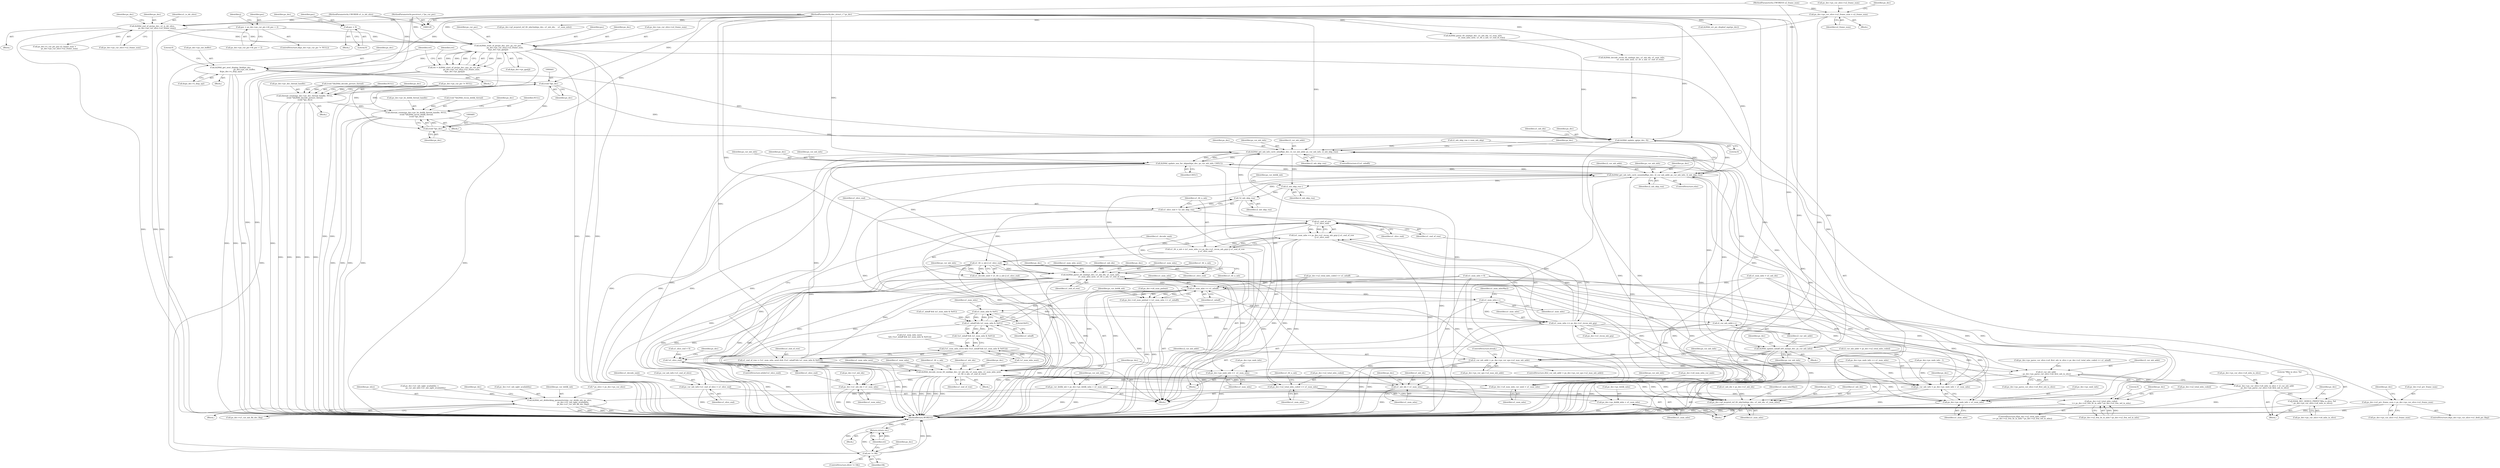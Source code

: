 digraph "0_Android_a78887bcffbc2995cf9ed72e0697acf560875e9e_1@array" {
"1000346" [label="(Call,ih264d_start_of_pic(ps_dec, poc, ps_cur_poc,\n                        ps_dec->ps_cur_slice->u2_frame_num,\n &ps_dec->ps_pps[j]))"];
"1000234" [label="(Call,ih264d_end_of_pic(ps_dec, u1_is_idr_slice,\n                ps_dec->ps_cur_slice->u2_frame_num))"];
"1000130" [label="(MethodParameterIn,dec_struct_t * ps_dec)"];
"1000132" [label="(MethodParameterIn,UWORD8 u1_is_idr_slice)"];
"1000221" [label="(Call,ps_dec->ps_cur_slice->u2_frame_num = u2_frame_num)"];
"1000133" [label="(MethodParameterIn,UWORD16 u2_frame_num)"];
"1000288" [label="(Call,poc = ps_dec->ps_cur_pic->i4_poc + 2)"];
"1000257" [label="(Call,poc = 0)"];
"1000134" [label="(MethodParameterIn,pocstruct_t *ps_cur_poc)"];
"1000344" [label="(Call,ret = ih264d_start_of_pic(ps_dec, poc, ps_cur_poc,\n                        ps_dec->ps_cur_slice->u2_frame_num,\n &ps_dec->ps_pps[j]))"];
"1000362" [label="(Call,ret != OK)"];
"1000366" [label="(Return,return ret;)"];
"1000385" [label="(Call,ih264d_get_next_display_field(ps_dec,\n                                              ps_dec->ps_out_buffer,\n &(ps_dec->s_disp_op)))"];
"1000440" [label="(Call,(void *)ps_dec)"];
"1000432" [label="(Call,ithread_create(ps_dec->pv_dec_thread_handle, NULL,\n (void *)ih264d_decode_picture_thread,\n (void *)ps_dec))"];
"1000476" [label="(Call,ithread_create(ps_dec->pv_bs_deblk_thread_handle, NULL,\n (void *)ih264d_recon_deblk_thread,\n (void *)ps_dec))"];
"1000484" [label="(Call,(void *)ps_dec)"];
"1000963" [label="(Call,ih264d_update_qp(ps_dec, 0))"];
"1001061" [label="(Call,ih264d_get_mb_info_cavlc_mbaff(ps_dec, i2_cur_mb_addr, ps_cur_mb_info, i2_mb_skip_run))"];
"1001132" [label="(Call,ih264d_update_nnz_for_skipmb(ps_dec, ps_cur_mb_info, CAVLC))"];
"1001067" [label="(Call,ih264d_get_mb_info_cavlc_nonmbaff(ps_dec, i2_cur_mb_addr, ps_cur_mb_info, i2_mb_skip_run))"];
"1001148" [label="(Call,i2_mb_skip_run--)"];
"1001193" [label="(Call,!i2_mb_skip_run)"];
"1001191" [label="(Call,u1_slice_end = !i2_mb_skip_run)"];
"1001203" [label="(Call,u1_end_of_row\n || u1_slice_end)"];
"1001197" [label="(Call,(u1_num_mbs == ps_dec->u1_recon_mb_grp) || u1_end_of_row\n || u1_slice_end)"];
"1001195" [label="(Call,u1_tfr_n_mb = (u1_num_mbs == ps_dec->u1_recon_mb_grp) || u1_end_of_row\n || u1_slice_end)"];
"1001208" [label="(Call,u1_tfr_n_mb || u1_slice_end)"];
"1001000" [label="(Call,!u1_slice_end)"];
"1001206" [label="(Call,u1_decode_nmb = u1_tfr_n_mb || u1_slice_end)"];
"1001211" [label="(Call,ps_cur_mb_info->u1_end_of_slice = u1_slice_end)"];
"1001243" [label="(Call,ih264d_parse_tfr_nmb(ps_dec, u1_mb_idx, u1_num_mbs,\n                                     u1_num_mbs_next, u1_tfr_n_mb, u1_end_of_row))"];
"1001013" [label="(Call,ps_cur_mb_info = ps_dec->ps_nmb_info + u1_num_mbs)"];
"1001015" [label="(Call,ps_dec->ps_nmb_info + u1_num_mbs)"];
"1001020" [label="(Call,ps_dec->u4_num_mbs_cur_nmb = u1_num_mbs)"];
"1001034" [label="(Call,u1_num_mbs >> u1_mbaff)"];
"1001030" [label="(Call,ps_dec->u4_num_pmbair = (u1_num_mbs >> u1_mbaff))"];
"1001037" [label="(Call,ps_cur_deblk_mb = ps_dec->ps_deblk_mbn + u1_num_mbs)"];
"1001079" [label="(Call,ih264d_set_deblocking_parameters(ps_cur_deblk_mb, ps_slice,\n                                             ps_dec->u1_mb_ngbr_availablity,\n                                             ps_dec->u1_cur_mb_fld_dec_flag))"];
"1001039" [label="(Call,ps_dec->ps_deblk_mbn + u1_num_mbs)"];
"1001165" [label="(Call,u1_num_mbs++)"];
"1001188" [label="(Call,u1_num_mbs & 0x01)"];
"1001186" [label="(Call,u1_mbaff && (u1_num_mbs & 0x01))"];
"1001185" [label="(Call,!(u1_mbaff && (u1_num_mbs & 0x01)))"];
"1001182" [label="(Call,(!u1_num_mbs_next) && (!(u1_mbaff && (u1_num_mbs & 0x01))))"];
"1001180" [label="(Call,u1_end_of_row = (!u1_num_mbs_next) && (!(u1_mbaff && (u1_num_mbs & 0x01))))"];
"1001257" [label="(Call,ih264d_decode_recon_tfr_nmb(ps_dec, u1_mb_idx, u1_num_mbs, u1_num_mbs_next,\n                                            u1_tfr_n_mb, u1_end_of_row))"];
"1001264" [label="(Call,ps_dec->u2_total_mbs_coded += u1_num_mbs)"];
"1001337" [label="(Call,ps_dec->u2_total_mbs_coded\n >= ps_dec->u2_frm_ht_in_mbs * ps_dec->u2_frm_wd_in_mbs)"];
"1001274" [label="(Call,u1_mb_idx = u1_num_mbs)"];
"1001219" [label="(Call,ps_dec->pf_mvpred_ref_tfr_nby2mb(ps_dec, u1_mb_idx, u1_num_mbs))"];
"1001277" [label="(Call,ps_dec->u1_mb_idx = u1_num_mbs)"];
"1001198" [label="(Call,u1_num_mbs == ps_dec->u1_recon_mb_grp)"];
"1001250" [label="(Call,ps_dec->ps_nmb_info +=  u1_num_mbs)"];
"1001163" [label="(Call,i2_cur_mb_addr++)"];
"1001005" [label="(Call,i2_cur_mb_addr > ps_dec->ps_cur_sps->u2_max_mb_addr)"];
"1001293" [label="(Call,i2_cur_mb_addr\n - ps_dec->ps_parse_cur_slice->u4_first_mb_in_slice)"];
"1001287" [label="(Call,ps_dec->ps_cur_slice->u4_mbs_in_slice = i2_cur_mb_addr\n - ps_dec->ps_parse_cur_slice->u4_first_mb_in_slice)"];
"1001300" [label="(Call,H264_DEC_DEBUG_PRINT(\"Mbs in slice: %d\n\", ps_dec->ps_cur_slice->u4_mbs_in_slice))"];
"1001160" [label="(Call,ih264d_update_mbaff_left_nnz(ps_dec, ps_cur_mb_info))"];
"1000865" [label="(Call,ps_dec->u2_prv_frame_num = ps_dec->ps_cur_slice->u2_frame_num)"];
"1000365" [label="(Block,)"];
"1001192" [label="(Identifier,u1_slice_end)"];
"1001079" [label="(Call,ih264d_set_deblocking_parameters(ps_cur_deblk_mb, ps_slice,\n                                             ps_dec->u1_mb_ngbr_availablity,\n                                             ps_dec->u1_cur_mb_fld_dec_flag))"];
"1001341" [label="(Call,ps_dec->u2_frm_ht_in_mbs * ps_dec->u2_frm_wd_in_mbs)"];
"1001159" [label="(Block,)"];
"1001007" [label="(Call,ps_dec->ps_cur_sps->u2_max_mb_addr)"];
"1001261" [label="(Identifier,u1_num_mbs_next)"];
"1001020" [label="(Call,ps_dec->u4_num_mbs_cur_nmb = u1_num_mbs)"];
"1000477" [label="(Call,ps_dec->pv_bs_deblk_thread_handle)"];
"1001252" [label="(Identifier,ps_dec)"];
"1001187" [label="(Identifier,u1_mbaff)"];
"1000235" [label="(Identifier,ps_dec)"];
"1001185" [label="(Call,!(u1_mbaff && (u1_num_mbs & 0x01)))"];
"1000288" [label="(Call,poc = ps_dec->ps_cur_pic->i4_poc + 2)"];
"1000298" [label="(Identifier,j)"];
"1001336" [label="(ControlStructure,if(ps_dec->u2_total_mbs_coded\n >= ps_dec->u2_frm_ht_in_mbs * ps_dec->u2_frm_wd_in_mbs))"];
"1001181" [label="(Identifier,u1_end_of_row)"];
"1001260" [label="(Identifier,u1_num_mbs)"];
"1001281" [label="(Identifier,u1_num_mbs)"];
"1001212" [label="(Call,ps_cur_mb_info->u1_end_of_slice)"];
"1000362" [label="(Call,ret != OK)"];
"1000363" [label="(Identifier,ret)"];
"1001022" [label="(Identifier,ps_dec)"];
"1001031" [label="(Call,ps_dec->u4_num_pmbair)"];
"1001262" [label="(Identifier,u1_tfr_n_mb)"];
"1000345" [label="(Identifier,ret)"];
"1001034" [label="(Call,u1_num_mbs >> u1_mbaff)"];
"1000470" [label="(Block,)"];
"1001152" [label="(Identifier,ps_cur_deblk_mb)"];
"1001082" [label="(Call,ps_dec->u1_mb_ngbr_availablity)"];
"1001164" [label="(Identifier,i2_cur_mb_addr)"];
"1001046" [label="(Identifier,ps_cur_mb_info)"];
"1001035" [label="(Identifier,u1_num_mbs)"];
"1001027" [label="(Identifier,ps_cur_mb_info)"];
"1001204" [label="(Identifier,u1_end_of_row)"];
"1001276" [label="(Identifier,u1_num_mbs)"];
"1001002" [label="(Block,)"];
"1001270" [label="(Identifier,u1_tfr_n_mb)"];
"1000134" [label="(MethodParameterIn,pocstruct_t *ps_cur_poc)"];
"1001293" [label="(Call,i2_cur_mb_addr\n - ps_dec->ps_parse_cur_slice->u4_first_mb_in_slice)"];
"1001043" [label="(Identifier,u1_num_mbs)"];
"1001036" [label="(Identifier,u1_mbaff)"];
"1000436" [label="(Identifier,NULL)"];
"1001200" [label="(Call,ps_dec->u1_recon_mb_grp)"];
"1001188" [label="(Call,u1_num_mbs & 0x01)"];
"1001038" [label="(Identifier,ps_cur_deblk_mb)"];
"1000290" [label="(Call,ps_dec->ps_cur_pic->i4_poc + 2)"];
"1000361" [label="(ControlStructure,if(ret != OK))"];
"1000433" [label="(Call,ps_dec->pv_dec_thread_handle)"];
"1001243" [label="(Call,ih264d_parse_tfr_nmb(ps_dec, u1_mb_idx, u1_num_mbs,\n                                     u1_num_mbs_next, u1_tfr_n_mb, u1_end_of_row))"];
"1001149" [label="(Identifier,i2_mb_skip_run)"];
"1001039" [label="(Call,ps_dec->ps_deblk_mbn + u1_num_mbs)"];
"1001355" [label="(Literal,0)"];
"1001220" [label="(Identifier,ps_dec)"];
"1001213" [label="(Identifier,ps_cur_mb_info)"];
"1001180" [label="(Call,u1_end_of_row = (!u1_num_mbs_next) && (!(u1_mbaff && (u1_num_mbs & 0x01))))"];
"1000437" [label="(Call,(void *)ih264d_decode_picture_thread)"];
"1001065" [label="(Identifier,i2_mb_skip_run)"];
"1000965" [label="(Literal,0)"];
"1001257" [label="(Call,ih264d_decode_recon_tfr_nmb(ps_dec, u1_mb_idx, u1_num_mbs, u1_num_mbs_next,\n                                            u1_tfr_n_mb, u1_end_of_row))"];
"1001165" [label="(Call,u1_num_mbs++)"];
"1001302" [label="(Call,ps_dec->ps_cur_slice->u4_mbs_in_slice)"];
"1001247" [label="(Identifier,u1_num_mbs_next)"];
"1001263" [label="(Identifier,u1_end_of_row)"];
"1000136" [label="(Block,)"];
"1001274" [label="(Call,u1_mb_idx = u1_num_mbs)"];
"1001080" [label="(Identifier,ps_cur_deblk_mb)"];
"1001254" [label="(Identifier,u1_num_mbs)"];
"1001067" [label="(Call,ih264d_get_mb_info_cavlc_nonmbaff(ps_dec, i2_cur_mb_addr, ps_cur_mb_info, i2_mb_skip_run))"];
"1000205" [label="(Call,ih264d_err_pic_dispbuf_mgr(ps_dec))"];
"1001062" [label="(Identifier,ps_dec)"];
"1001163" [label="(Call,i2_cur_mb_addr++)"];
"1000253" [label="(Block,)"];
"1000236" [label="(Identifier,u1_is_idr_slice)"];
"1000996" [label="(Call,i2_mb_skip_run = num_mb_skip)"];
"1001271" [label="(Call,u1_num_mbs = 0)"];
"1001264" [label="(Call,ps_dec->u2_total_mbs_coded += u1_num_mbs)"];
"1001199" [label="(Identifier,u1_num_mbs)"];
"1000874" [label="(Call,ps_dec->ps_parse_cur_slice->u4_first_mb_in_slice = ps_dec->u2_total_mbs_coded << u1_mbaff)"];
"1001069" [label="(Identifier,i2_cur_mb_addr)"];
"1000639" [label="(Call,(!u1_num_mbs_next)\n && (!(u1_mbaff && (u1_num_mbs & 0x01))))"];
"1000432" [label="(Call,ithread_create(ps_dec->pv_dec_thread_handle, NULL,\n (void *)ih264d_decode_picture_thread,\n (void *)ps_dec))"];
"1000346" [label="(Call,ih264d_start_of_pic(ps_dec, poc, ps_cur_poc,\n                        ps_dec->ps_cur_slice->u2_frame_num,\n &ps_dec->ps_pps[j]))"];
"1001001" [label="(Identifier,u1_slice_end)"];
"1000322" [label="(Block,)"];
"1001040" [label="(Call,ps_dec->ps_deblk_mbn)"];
"1001203" [label="(Call,u1_end_of_row\n || u1_slice_end)"];
"1001351" [label="(Identifier,ps_dec)"];
"1001000" [label="(Call,!u1_slice_end)"];
"1000227" [label="(Identifier,u2_frame_num)"];
"1000349" [label="(Identifier,ps_cur_poc)"];
"1000366" [label="(Return,return ret;)"];
"1001294" [label="(Identifier,i2_cur_mb_addr)"];
"1000546" [label="(Call,ps_dec->ps_nmb_info - 1)"];
"1000222" [label="(Call,ps_dec->ps_cur_slice->u2_frame_num)"];
"1000231" [label="(Identifier,ps_dec)"];
"1000259" [label="(Literal,0)"];
"1000344" [label="(Call,ret = ih264d_start_of_pic(ps_dec, poc, ps_cur_poc,\n                        ps_dec->ps_cur_slice->u2_frame_num,\n &ps_dec->ps_pps[j]))"];
"1000481" [label="(Call,(void *)ih264d_recon_deblk_thread)"];
"1000964" [label="(Identifier,ps_dec)"];
"1000617" [label="(Call,ps_dec->pf_mvpred_ref_tfr_nby2mb(ps_dec, u1_mb_idx,    u1_num_mbs))"];
"1001132" [label="(Call,ih264d_update_nnz_for_skipmb(ps_dec, ps_cur_mb_info, CAVLC))"];
"1001249" [label="(Identifier,u1_end_of_row)"];
"1000671" [label="(Call,ps_dec->ps_nmb_info += u1_num_mbs)"];
"1000234" [label="(Call,ih264d_end_of_pic(ps_dec, u1_is_idr_slice,\n                ps_dec->ps_cur_slice->u2_frame_num))"];
"1000869" [label="(Call,ps_dec->ps_cur_slice->u2_frame_num)"];
"1001068" [label="(Identifier,ps_dec)"];
"1001245" [label="(Identifier,u1_mb_idx)"];
"1001278" [label="(Call,ps_dec->u1_mb_idx)"];
"1000164" [label="(Call,* ps_slice = ps_dec->ps_cur_slice)"];
"1001268" [label="(Identifier,u1_num_mbs)"];
"1001166" [label="(Identifier,u1_num_mbs)"];
"1000386" [label="(Identifier,ps_dec)"];
"1000373" [label="(Identifier,ps_dec)"];
"1000132" [label="(MethodParameterIn,UWORD8 u1_is_idr_slice)"];
"1001196" [label="(Identifier,u1_tfr_n_mb)"];
"1001191" [label="(Call,u1_slice_end = !i2_mb_skip_run)"];
"1001194" [label="(Identifier,i2_mb_skip_run)"];
"1001221" [label="(Identifier,u1_mb_idx)"];
"1000664" [label="(Call,ih264d_parse_tfr_nmb(ps_dec, u1_mb_idx, u1_num_mbs,\n                            u1_num_mbs_next, u1_tfr_n_mb, u1_end_of_row))"];
"1001030" [label="(Call,ps_dec->u4_num_pmbair = (u1_num_mbs >> u1_mbaff))"];
"1001005" [label="(Call,i2_cur_mb_addr > ps_dec->ps_cur_sps->u2_max_mb_addr)"];
"1001195" [label="(Call,u1_tfr_n_mb = (u1_num_mbs == ps_dec->u1_recon_mb_grp) || u1_end_of_row\n || u1_slice_end)"];
"1000130" [label="(MethodParameterIn,dec_struct_t * ps_dec)"];
"1000385" [label="(Call,ih264d_get_next_display_field(ps_dec,\n                                              ps_dec->ps_out_buffer,\n &(ps_dec->s_disp_op)))"];
"1001217" [label="(Identifier,u1_decode_nmb)"];
"1000967" [label="(Identifier,u1_mb_idx)"];
"1001081" [label="(Identifier,ps_slice)"];
"1000859" [label="(ControlStructure,if(ps_dec->ps_cur_slice->u1_field_pic_flag))"];
"1001024" [label="(Identifier,u1_num_mbs)"];
"1000355" [label="(Call,&ps_dec->ps_pps[j])"];
"1001207" [label="(Identifier,u1_decode_nmb)"];
"1000486" [label="(Identifier,ps_dec)"];
"1001301" [label="(Literal,\"Mbs in slice: %d\n\")"];
"1000221" [label="(Call,ps_dec->ps_cur_slice->u2_frame_num = u2_frame_num)"];
"1001211" [label="(Call,ps_cur_mb_info->u1_end_of_slice = u1_slice_end)"];
"1000237" [label="(Call,ps_dec->ps_cur_slice->u2_frame_num)"];
"1001215" [label="(Identifier,u1_slice_end)"];
"1001071" [label="(Identifier,i2_mb_skip_run)"];
"1000877" [label="(Identifier,ps_dec)"];
"1001063" [label="(Identifier,i2_cur_mb_addr)"];
"1001066" [label="(ControlStructure,else)"];
"1001139" [label="(Identifier,ps_cur_mb_info)"];
"1001004" [label="(ControlStructure,if(i2_cur_mb_addr > ps_dec->ps_cur_sps->u2_max_mb_addr))"];
"1000578" [label="(Call,ps_dec->u1_mb_ngbr_availablity =\n                    ps_cur_mb_info->u1_mb_ngbr_availablity)"];
"1001015" [label="(Call,ps_dec->ps_nmb_info + u1_num_mbs)"];
"1001012" [label="(ControlStructure,break;)"];
"1001162" [label="(Identifier,ps_cur_mb_info)"];
"1000133" [label="(MethodParameterIn,UWORD16 u2_frame_num)"];
"1001242" [label="(Block,)"];
"1000396" [label="(Literal,0)"];
"1001244" [label="(Identifier,ps_dec)"];
"1000966" [label="(Call,u1_mb_idx = ps_dec->u1_mb_idx)"];
"1000431" [label="(Block,)"];
"1001300" [label="(Call,H264_DEC_DEBUG_PRINT(\"Mbs in slice: %d\n\", ps_dec->ps_cur_slice->u4_mbs_in_slice))"];
"1001256" [label="(Block,)"];
"1000387" [label="(Call,ps_dec->ps_out_buffer)"];
"1000257" [label="(Call,poc = 0)"];
"1001134" [label="(Identifier,ps_cur_mb_info)"];
"1000263" [label="(Identifier,ps_dec)"];
"1001075" [label="(Identifier,ps_dec)"];
"1000991" [label="(Call,i2_cur_mb_addr = ps_dec->u2_total_mbs_coded)"];
"1000489" [label="(Identifier,ps_dec)"];
"1001148" [label="(Call,i2_mb_skip_run--)"];
"1001222" [label="(Identifier,u1_num_mbs)"];
"1001275" [label="(Identifier,u1_mb_idx)"];
"1001189" [label="(Identifier,u1_num_mbs)"];
"1000348" [label="(Identifier,poc)"];
"1001186" [label="(Call,u1_mbaff && (u1_num_mbs & 0x01))"];
"1001160" [label="(Call,ih264d_update_mbaff_left_nnz(ps_dec, ps_cur_mb_info))"];
"1001061" [label="(Call,ih264d_get_mb_info_cavlc_mbaff(ps_dec, i2_cur_mb_addr, ps_cur_mb_info, i2_mb_skip_run))"];
"1000442" [label="(Identifier,ps_dec)"];
"1001183" [label="(Call,!u1_num_mbs_next)"];
"1000364" [label="(Identifier,OK)"];
"1001198" [label="(Call,u1_num_mbs == ps_dec->u1_recon_mb_grp)"];
"1000979" [label="(Call,u1_slice_end = 0)"];
"1000866" [label="(Call,ps_dec->u2_prv_frame_num)"];
"1001224" [label="(Identifier,u1_num_mbsNby2)"];
"1001277" [label="(Call,ps_dec->u1_mb_idx = u1_num_mbs)"];
"1000233" [label="(Block,)"];
"1001259" [label="(Identifier,u1_mb_idx)"];
"1001064" [label="(Identifier,ps_cur_mb_info)"];
"1001265" [label="(Call,ps_dec->u2_total_mbs_coded)"];
"1001133" [label="(Identifier,ps_dec)"];
"1000643" [label="(Call,u1_mbaff && (u1_num_mbs & 0x01))"];
"1001310" [label="(Identifier,ps_dec)"];
"1000963" [label="(Call,ih264d_update_qp(ps_dec, 0))"];
"1001037" [label="(Call,ps_cur_deblk_mb = ps_dec->ps_deblk_mbn + u1_num_mbs)"];
"1001161" [label="(Identifier,ps_dec)"];
"1001356" [label="(MethodReturn,WORD32)"];
"1001210" [label="(Identifier,u1_slice_end)"];
"1001078" [label="(Block,)"];
"1001013" [label="(Call,ps_cur_mb_info = ps_dec->ps_nmb_info + u1_num_mbs)"];
"1001019" [label="(Identifier,u1_num_mbs)"];
"1001250" [label="(Call,ps_dec->ps_nmb_info +=  u1_num_mbs)"];
"1000283" [label="(Call,ps_dec->ps_cur_pic != NULL)"];
"1000476" [label="(Call,ithread_create(ps_dec->pv_bs_deblk_thread_handle, NULL,\n (void *)ih264d_recon_deblk_thread,\n (void *)ps_dec))"];
"1001288" [label="(Call,ps_dec->ps_cur_slice->u4_mbs_in_slice)"];
"1000220" [label="(Block,)"];
"1001251" [label="(Call,ps_dec->ps_nmb_info)"];
"1001246" [label="(Identifier,u1_num_mbs)"];
"1001059" [label="(ControlStructure,if (u1_mbaff))"];
"1001135" [label="(Identifier,CAVLC)"];
"1001197" [label="(Call,(u1_num_mbs == ps_dec->u1_recon_mb_grp) || u1_end_of_row\n || u1_slice_end)"];
"1001209" [label="(Identifier,u1_tfr_n_mb)"];
"1000242" [label="(Call,ps_dec->s_cur_pic_poc.u2_frame_num =\n                ps_dec->ps_cur_slice->u2_frame_num)"];
"1000347" [label="(Identifier,ps_dec)"];
"1001279" [label="(Identifier,ps_dec)"];
"1001206" [label="(Call,u1_decode_nmb = u1_tfr_n_mb || u1_slice_end)"];
"1001016" [label="(Call,ps_dec->ps_nmb_info)"];
"1001090" [label="(Identifier,ps_dec)"];
"1001266" [label="(Identifier,ps_dec)"];
"1000440" [label="(Call,(void *)ps_dec)"];
"1000258" [label="(Identifier,poc)"];
"1000999" [label="(ControlStructure,while(!u1_slice_end))"];
"1000480" [label="(Identifier,NULL)"];
"1001218" [label="(Block,)"];
"1000865" [label="(Call,ps_dec->u2_prv_frame_num = ps_dec->ps_cur_slice->u2_frame_num)"];
"1001006" [label="(Identifier,i2_cur_mb_addr)"];
"1000880" [label="(Call,ps_dec->u2_total_mbs_coded << u1_mbaff)"];
"1001168" [label="(Identifier,u1_num_mbsNby2)"];
"1000390" [label="(Call,&(ps_dec->s_disp_op))"];
"1001219" [label="(Call,ps_dec->pf_mvpred_ref_tfr_nby2mb(ps_dec, u1_mb_idx, u1_num_mbs))"];
"1000367" [label="(Identifier,ret)"];
"1000282" [label="(ControlStructure,if(ps_dec->ps_cur_pic != NULL))"];
"1001070" [label="(Identifier,ps_cur_mb_info)"];
"1000350" [label="(Call,ps_dec->ps_cur_slice->u2_frame_num)"];
"1001190" [label="(Literal,0x01)"];
"1001338" [label="(Call,ps_dec->u2_total_mbs_coded)"];
"1000289" [label="(Identifier,poc)"];
"1001208" [label="(Call,u1_tfr_n_mb || u1_slice_end)"];
"1000445" [label="(Identifier,ps_dec)"];
"1001337" [label="(Call,ps_dec->u2_total_mbs_coded\n >= ps_dec->u2_frm_ht_in_mbs * ps_dec->u2_frm_wd_in_mbs)"];
"1000245" [label="(Identifier,ps_dec)"];
"1000384" [label="(Block,)"];
"1000678" [label="(Call,ih264d_decode_recon_tfr_nmb(ps_dec, u1_mb_idx, u1_num_mbs,\n                            u1_num_mbs_next, u1_tfr_n_mb, u1_end_of_row))"];
"1001295" [label="(Call,ps_dec->ps_parse_cur_slice->u4_first_mb_in_slice)"];
"1000976" [label="(Call,u1_num_mbs = u1_mb_idx)"];
"1000484" [label="(Call,(void *)ps_dec)"];
"1001193" [label="(Call,!i2_mb_skip_run)"];
"1001284" [label="(Identifier,ps_dec)"];
"1001205" [label="(Identifier,u1_slice_end)"];
"1001014" [label="(Identifier,ps_cur_mb_info)"];
"1001021" [label="(Call,ps_dec->u4_num_mbs_cur_nmb)"];
"1001182" [label="(Call,(!u1_num_mbs_next) && (!(u1_mbaff && (u1_num_mbs & 0x01))))"];
"1001258" [label="(Identifier,ps_dec)"];
"1001248" [label="(Identifier,u1_tfr_n_mb)"];
"1001287" [label="(Call,ps_dec->ps_cur_slice->u4_mbs_in_slice = i2_cur_mb_addr\n - ps_dec->ps_parse_cur_slice->u4_first_mb_in_slice)"];
"1001085" [label="(Call,ps_dec->u1_cur_mb_fld_dec_flag)"];
"1000346" -> "1000344"  [label="AST: "];
"1000346" -> "1000355"  [label="CFG: "];
"1000347" -> "1000346"  [label="AST: "];
"1000348" -> "1000346"  [label="AST: "];
"1000349" -> "1000346"  [label="AST: "];
"1000350" -> "1000346"  [label="AST: "];
"1000355" -> "1000346"  [label="AST: "];
"1000344" -> "1000346"  [label="CFG: "];
"1000346" -> "1001356"  [label="DDG: "];
"1000346" -> "1001356"  [label="DDG: "];
"1000346" -> "1001356"  [label="DDG: "];
"1000346" -> "1001356"  [label="DDG: "];
"1000346" -> "1001356"  [label="DDG: "];
"1000346" -> "1000344"  [label="DDG: "];
"1000346" -> "1000344"  [label="DDG: "];
"1000346" -> "1000344"  [label="DDG: "];
"1000346" -> "1000344"  [label="DDG: "];
"1000346" -> "1000344"  [label="DDG: "];
"1000234" -> "1000346"  [label="DDG: "];
"1000234" -> "1000346"  [label="DDG: "];
"1000130" -> "1000346"  [label="DDG: "];
"1000288" -> "1000346"  [label="DDG: "];
"1000257" -> "1000346"  [label="DDG: "];
"1000134" -> "1000346"  [label="DDG: "];
"1000221" -> "1000346"  [label="DDG: "];
"1000346" -> "1000385"  [label="DDG: "];
"1000346" -> "1000865"  [label="DDG: "];
"1000234" -> "1000233"  [label="AST: "];
"1000234" -> "1000237"  [label="CFG: "];
"1000235" -> "1000234"  [label="AST: "];
"1000236" -> "1000234"  [label="AST: "];
"1000237" -> "1000234"  [label="AST: "];
"1000245" -> "1000234"  [label="CFG: "];
"1000234" -> "1001356"  [label="DDG: "];
"1000234" -> "1001356"  [label="DDG: "];
"1000130" -> "1000234"  [label="DDG: "];
"1000132" -> "1000234"  [label="DDG: "];
"1000221" -> "1000234"  [label="DDG: "];
"1000234" -> "1000242"  [label="DDG: "];
"1000130" -> "1000129"  [label="AST: "];
"1000130" -> "1001356"  [label="DDG: "];
"1000130" -> "1000205"  [label="DDG: "];
"1000130" -> "1000385"  [label="DDG: "];
"1000130" -> "1000440"  [label="DDG: "];
"1000130" -> "1000484"  [label="DDG: "];
"1000130" -> "1000617"  [label="DDG: "];
"1000130" -> "1000664"  [label="DDG: "];
"1000130" -> "1000678"  [label="DDG: "];
"1000130" -> "1000963"  [label="DDG: "];
"1000130" -> "1001061"  [label="DDG: "];
"1000130" -> "1001067"  [label="DDG: "];
"1000130" -> "1001132"  [label="DDG: "];
"1000130" -> "1001160"  [label="DDG: "];
"1000130" -> "1001219"  [label="DDG: "];
"1000130" -> "1001243"  [label="DDG: "];
"1000130" -> "1001257"  [label="DDG: "];
"1000132" -> "1000129"  [label="AST: "];
"1000132" -> "1001356"  [label="DDG: "];
"1000221" -> "1000220"  [label="AST: "];
"1000221" -> "1000227"  [label="CFG: "];
"1000222" -> "1000221"  [label="AST: "];
"1000227" -> "1000221"  [label="AST: "];
"1000231" -> "1000221"  [label="CFG: "];
"1000221" -> "1001356"  [label="DDG: "];
"1000133" -> "1000221"  [label="DDG: "];
"1000133" -> "1000129"  [label="AST: "];
"1000133" -> "1001356"  [label="DDG: "];
"1000288" -> "1000282"  [label="AST: "];
"1000288" -> "1000290"  [label="CFG: "];
"1000289" -> "1000288"  [label="AST: "];
"1000290" -> "1000288"  [label="AST: "];
"1000298" -> "1000288"  [label="CFG: "];
"1000288" -> "1001356"  [label="DDG: "];
"1000257" -> "1000253"  [label="AST: "];
"1000257" -> "1000259"  [label="CFG: "];
"1000258" -> "1000257"  [label="AST: "];
"1000259" -> "1000257"  [label="AST: "];
"1000263" -> "1000257"  [label="CFG: "];
"1000134" -> "1000129"  [label="AST: "];
"1000134" -> "1001356"  [label="DDG: "];
"1000344" -> "1000322"  [label="AST: "];
"1000345" -> "1000344"  [label="AST: "];
"1000363" -> "1000344"  [label="CFG: "];
"1000344" -> "1001356"  [label="DDG: "];
"1000344" -> "1000362"  [label="DDG: "];
"1000362" -> "1000361"  [label="AST: "];
"1000362" -> "1000364"  [label="CFG: "];
"1000363" -> "1000362"  [label="AST: "];
"1000364" -> "1000362"  [label="AST: "];
"1000367" -> "1000362"  [label="CFG: "];
"1000373" -> "1000362"  [label="CFG: "];
"1000362" -> "1001356"  [label="DDG: "];
"1000362" -> "1001356"  [label="DDG: "];
"1000362" -> "1001356"  [label="DDG: "];
"1000362" -> "1000366"  [label="DDG: "];
"1000366" -> "1000365"  [label="AST: "];
"1000366" -> "1000367"  [label="CFG: "];
"1000367" -> "1000366"  [label="AST: "];
"1001356" -> "1000366"  [label="CFG: "];
"1000366" -> "1001356"  [label="DDG: "];
"1000367" -> "1000366"  [label="DDG: "];
"1000385" -> "1000384"  [label="AST: "];
"1000385" -> "1000390"  [label="CFG: "];
"1000386" -> "1000385"  [label="AST: "];
"1000387" -> "1000385"  [label="AST: "];
"1000390" -> "1000385"  [label="AST: "];
"1000396" -> "1000385"  [label="CFG: "];
"1000385" -> "1001356"  [label="DDG: "];
"1000385" -> "1001356"  [label="DDG: "];
"1000385" -> "1001356"  [label="DDG: "];
"1000385" -> "1000440"  [label="DDG: "];
"1000385" -> "1000484"  [label="DDG: "];
"1000385" -> "1000963"  [label="DDG: "];
"1000440" -> "1000432"  [label="AST: "];
"1000440" -> "1000442"  [label="CFG: "];
"1000441" -> "1000440"  [label="AST: "];
"1000442" -> "1000440"  [label="AST: "];
"1000432" -> "1000440"  [label="CFG: "];
"1000440" -> "1000432"  [label="DDG: "];
"1000440" -> "1000484"  [label="DDG: "];
"1000440" -> "1000963"  [label="DDG: "];
"1000432" -> "1000431"  [label="AST: "];
"1000433" -> "1000432"  [label="AST: "];
"1000436" -> "1000432"  [label="AST: "];
"1000437" -> "1000432"  [label="AST: "];
"1000445" -> "1000432"  [label="CFG: "];
"1000432" -> "1001356"  [label="DDG: "];
"1000432" -> "1001356"  [label="DDG: "];
"1000432" -> "1001356"  [label="DDG: "];
"1000432" -> "1001356"  [label="DDG: "];
"1000432" -> "1001356"  [label="DDG: "];
"1000283" -> "1000432"  [label="DDG: "];
"1000437" -> "1000432"  [label="DDG: "];
"1000432" -> "1000476"  [label="DDG: "];
"1000476" -> "1000470"  [label="AST: "];
"1000476" -> "1000484"  [label="CFG: "];
"1000477" -> "1000476"  [label="AST: "];
"1000480" -> "1000476"  [label="AST: "];
"1000481" -> "1000476"  [label="AST: "];
"1000484" -> "1000476"  [label="AST: "];
"1000489" -> "1000476"  [label="CFG: "];
"1000476" -> "1001356"  [label="DDG: "];
"1000476" -> "1001356"  [label="DDG: "];
"1000476" -> "1001356"  [label="DDG: "];
"1000476" -> "1001356"  [label="DDG: "];
"1000476" -> "1001356"  [label="DDG: "];
"1000283" -> "1000476"  [label="DDG: "];
"1000481" -> "1000476"  [label="DDG: "];
"1000484" -> "1000476"  [label="DDG: "];
"1000484" -> "1000486"  [label="CFG: "];
"1000485" -> "1000484"  [label="AST: "];
"1000486" -> "1000484"  [label="AST: "];
"1000484" -> "1000963"  [label="DDG: "];
"1000963" -> "1000136"  [label="AST: "];
"1000963" -> "1000965"  [label="CFG: "];
"1000964" -> "1000963"  [label="AST: "];
"1000965" -> "1000963"  [label="AST: "];
"1000967" -> "1000963"  [label="CFG: "];
"1000963" -> "1001356"  [label="DDG: "];
"1000963" -> "1001356"  [label="DDG: "];
"1000678" -> "1000963"  [label="DDG: "];
"1000664" -> "1000963"  [label="DDG: "];
"1000963" -> "1001061"  [label="DDG: "];
"1000963" -> "1001067"  [label="DDG: "];
"1001061" -> "1001059"  [label="AST: "];
"1001061" -> "1001065"  [label="CFG: "];
"1001062" -> "1001061"  [label="AST: "];
"1001063" -> "1001061"  [label="AST: "];
"1001064" -> "1001061"  [label="AST: "];
"1001065" -> "1001061"  [label="AST: "];
"1001075" -> "1001061"  [label="CFG: "];
"1001061" -> "1001356"  [label="DDG: "];
"1001257" -> "1001061"  [label="DDG: "];
"1001160" -> "1001061"  [label="DDG: "];
"1001132" -> "1001061"  [label="DDG: "];
"1001243" -> "1001061"  [label="DDG: "];
"1001005" -> "1001061"  [label="DDG: "];
"1001013" -> "1001061"  [label="DDG: "];
"1000996" -> "1001061"  [label="DDG: "];
"1001193" -> "1001061"  [label="DDG: "];
"1001061" -> "1001132"  [label="DDG: "];
"1001061" -> "1001132"  [label="DDG: "];
"1001061" -> "1001148"  [label="DDG: "];
"1001061" -> "1001163"  [label="DDG: "];
"1001132" -> "1001002"  [label="AST: "];
"1001132" -> "1001135"  [label="CFG: "];
"1001133" -> "1001132"  [label="AST: "];
"1001134" -> "1001132"  [label="AST: "];
"1001135" -> "1001132"  [label="AST: "];
"1001139" -> "1001132"  [label="CFG: "];
"1001132" -> "1001356"  [label="DDG: "];
"1001132" -> "1001356"  [label="DDG: "];
"1001132" -> "1001356"  [label="DDG: "];
"1001132" -> "1001356"  [label="DDG: "];
"1001132" -> "1001067"  [label="DDG: "];
"1001067" -> "1001132"  [label="DDG: "];
"1001067" -> "1001132"  [label="DDG: "];
"1001132" -> "1001160"  [label="DDG: "];
"1001132" -> "1001160"  [label="DDG: "];
"1001132" -> "1001219"  [label="DDG: "];
"1001067" -> "1001066"  [label="AST: "];
"1001067" -> "1001071"  [label="CFG: "];
"1001068" -> "1001067"  [label="AST: "];
"1001069" -> "1001067"  [label="AST: "];
"1001070" -> "1001067"  [label="AST: "];
"1001071" -> "1001067"  [label="AST: "];
"1001075" -> "1001067"  [label="CFG: "];
"1001067" -> "1001356"  [label="DDG: "];
"1001257" -> "1001067"  [label="DDG: "];
"1001160" -> "1001067"  [label="DDG: "];
"1001243" -> "1001067"  [label="DDG: "];
"1001005" -> "1001067"  [label="DDG: "];
"1001013" -> "1001067"  [label="DDG: "];
"1000996" -> "1001067"  [label="DDG: "];
"1001193" -> "1001067"  [label="DDG: "];
"1001067" -> "1001148"  [label="DDG: "];
"1001067" -> "1001163"  [label="DDG: "];
"1001148" -> "1001002"  [label="AST: "];
"1001148" -> "1001149"  [label="CFG: "];
"1001149" -> "1001148"  [label="AST: "];
"1001152" -> "1001148"  [label="CFG: "];
"1001148" -> "1001193"  [label="DDG: "];
"1001193" -> "1001191"  [label="AST: "];
"1001193" -> "1001194"  [label="CFG: "];
"1001194" -> "1001193"  [label="AST: "];
"1001191" -> "1001193"  [label="CFG: "];
"1001193" -> "1001356"  [label="DDG: "];
"1001193" -> "1001191"  [label="DDG: "];
"1001191" -> "1001002"  [label="AST: "];
"1001192" -> "1001191"  [label="AST: "];
"1001196" -> "1001191"  [label="CFG: "];
"1001191" -> "1001356"  [label="DDG: "];
"1001191" -> "1001203"  [label="DDG: "];
"1001191" -> "1001208"  [label="DDG: "];
"1001203" -> "1001197"  [label="AST: "];
"1001203" -> "1001204"  [label="CFG: "];
"1001203" -> "1001205"  [label="CFG: "];
"1001204" -> "1001203"  [label="AST: "];
"1001205" -> "1001203"  [label="AST: "];
"1001197" -> "1001203"  [label="CFG: "];
"1001203" -> "1001356"  [label="DDG: "];
"1001203" -> "1001197"  [label="DDG: "];
"1001203" -> "1001197"  [label="DDG: "];
"1001180" -> "1001203"  [label="DDG: "];
"1001203" -> "1001208"  [label="DDG: "];
"1001203" -> "1001243"  [label="DDG: "];
"1001203" -> "1001257"  [label="DDG: "];
"1001197" -> "1001195"  [label="AST: "];
"1001197" -> "1001198"  [label="CFG: "];
"1001198" -> "1001197"  [label="AST: "];
"1001195" -> "1001197"  [label="CFG: "];
"1001197" -> "1001356"  [label="DDG: "];
"1001197" -> "1001356"  [label="DDG: "];
"1001197" -> "1001195"  [label="DDG: "];
"1001197" -> "1001195"  [label="DDG: "];
"1001198" -> "1001197"  [label="DDG: "];
"1001198" -> "1001197"  [label="DDG: "];
"1001195" -> "1001002"  [label="AST: "];
"1001196" -> "1001195"  [label="AST: "];
"1001207" -> "1001195"  [label="CFG: "];
"1001195" -> "1001356"  [label="DDG: "];
"1001195" -> "1001208"  [label="DDG: "];
"1001208" -> "1001206"  [label="AST: "];
"1001208" -> "1001209"  [label="CFG: "];
"1001208" -> "1001210"  [label="CFG: "];
"1001209" -> "1001208"  [label="AST: "];
"1001210" -> "1001208"  [label="AST: "];
"1001206" -> "1001208"  [label="CFG: "];
"1001208" -> "1001356"  [label="DDG: "];
"1001208" -> "1001000"  [label="DDG: "];
"1001208" -> "1001206"  [label="DDG: "];
"1001208" -> "1001206"  [label="DDG: "];
"1001208" -> "1001211"  [label="DDG: "];
"1001208" -> "1001243"  [label="DDG: "];
"1001208" -> "1001257"  [label="DDG: "];
"1001000" -> "1000999"  [label="AST: "];
"1001000" -> "1001001"  [label="CFG: "];
"1001001" -> "1001000"  [label="AST: "];
"1001006" -> "1001000"  [label="CFG: "];
"1001284" -> "1001000"  [label="CFG: "];
"1001000" -> "1001356"  [label="DDG: "];
"1001000" -> "1001356"  [label="DDG: "];
"1000979" -> "1001000"  [label="DDG: "];
"1001206" -> "1001002"  [label="AST: "];
"1001207" -> "1001206"  [label="AST: "];
"1001213" -> "1001206"  [label="CFG: "];
"1001206" -> "1001356"  [label="DDG: "];
"1001206" -> "1001356"  [label="DDG: "];
"1001211" -> "1001002"  [label="AST: "];
"1001211" -> "1001215"  [label="CFG: "];
"1001212" -> "1001211"  [label="AST: "];
"1001215" -> "1001211"  [label="AST: "];
"1001217" -> "1001211"  [label="CFG: "];
"1001211" -> "1001356"  [label="DDG: "];
"1001243" -> "1001242"  [label="AST: "];
"1001243" -> "1001249"  [label="CFG: "];
"1001244" -> "1001243"  [label="AST: "];
"1001245" -> "1001243"  [label="AST: "];
"1001246" -> "1001243"  [label="AST: "];
"1001247" -> "1001243"  [label="AST: "];
"1001248" -> "1001243"  [label="AST: "];
"1001249" -> "1001243"  [label="AST: "];
"1001252" -> "1001243"  [label="CFG: "];
"1001243" -> "1001356"  [label="DDG: "];
"1001243" -> "1001356"  [label="DDG: "];
"1001243" -> "1001356"  [label="DDG: "];
"1001243" -> "1001356"  [label="DDG: "];
"1001243" -> "1001356"  [label="DDG: "];
"1001243" -> "1001013"  [label="DDG: "];
"1001243" -> "1001015"  [label="DDG: "];
"1001243" -> "1001020"  [label="DDG: "];
"1001243" -> "1001034"  [label="DDG: "];
"1001219" -> "1001243"  [label="DDG: "];
"1001219" -> "1001243"  [label="DDG: "];
"1001219" -> "1001243"  [label="DDG: "];
"1001183" -> "1001243"  [label="DDG: "];
"1001180" -> "1001243"  [label="DDG: "];
"1001243" -> "1001250"  [label="DDG: "];
"1001243" -> "1001264"  [label="DDG: "];
"1001243" -> "1001274"  [label="DDG: "];
"1001243" -> "1001277"  [label="DDG: "];
"1001013" -> "1001002"  [label="AST: "];
"1001013" -> "1001015"  [label="CFG: "];
"1001014" -> "1001013"  [label="AST: "];
"1001015" -> "1001013"  [label="AST: "];
"1001022" -> "1001013"  [label="CFG: "];
"1001013" -> "1001356"  [label="DDG: "];
"1001250" -> "1001013"  [label="DDG: "];
"1000546" -> "1001013"  [label="DDG: "];
"1000671" -> "1001013"  [label="DDG: "];
"1001198" -> "1001013"  [label="DDG: "];
"1000976" -> "1001013"  [label="DDG: "];
"1001271" -> "1001013"  [label="DDG: "];
"1001257" -> "1001013"  [label="DDG: "];
"1001015" -> "1001019"  [label="CFG: "];
"1001016" -> "1001015"  [label="AST: "];
"1001019" -> "1001015"  [label="AST: "];
"1001015" -> "1001356"  [label="DDG: "];
"1001250" -> "1001015"  [label="DDG: "];
"1000546" -> "1001015"  [label="DDG: "];
"1000671" -> "1001015"  [label="DDG: "];
"1001198" -> "1001015"  [label="DDG: "];
"1000976" -> "1001015"  [label="DDG: "];
"1001271" -> "1001015"  [label="DDG: "];
"1001257" -> "1001015"  [label="DDG: "];
"1001020" -> "1001002"  [label="AST: "];
"1001020" -> "1001024"  [label="CFG: "];
"1001021" -> "1001020"  [label="AST: "];
"1001024" -> "1001020"  [label="AST: "];
"1001027" -> "1001020"  [label="CFG: "];
"1001198" -> "1001020"  [label="DDG: "];
"1000976" -> "1001020"  [label="DDG: "];
"1001271" -> "1001020"  [label="DDG: "];
"1001257" -> "1001020"  [label="DDG: "];
"1001034" -> "1001030"  [label="AST: "];
"1001034" -> "1001036"  [label="CFG: "];
"1001035" -> "1001034"  [label="AST: "];
"1001036" -> "1001034"  [label="AST: "];
"1001030" -> "1001034"  [label="CFG: "];
"1001034" -> "1001356"  [label="DDG: "];
"1001034" -> "1001030"  [label="DDG: "];
"1001034" -> "1001030"  [label="DDG: "];
"1001198" -> "1001034"  [label="DDG: "];
"1000976" -> "1001034"  [label="DDG: "];
"1001271" -> "1001034"  [label="DDG: "];
"1001257" -> "1001034"  [label="DDG: "];
"1000880" -> "1001034"  [label="DDG: "];
"1001186" -> "1001034"  [label="DDG: "];
"1001034" -> "1001037"  [label="DDG: "];
"1001034" -> "1001039"  [label="DDG: "];
"1001034" -> "1001165"  [label="DDG: "];
"1001034" -> "1001186"  [label="DDG: "];
"1001030" -> "1001002"  [label="AST: "];
"1001031" -> "1001030"  [label="AST: "];
"1001038" -> "1001030"  [label="CFG: "];
"1001030" -> "1001356"  [label="DDG: "];
"1001030" -> "1001356"  [label="DDG: "];
"1001037" -> "1001002"  [label="AST: "];
"1001037" -> "1001039"  [label="CFG: "];
"1001038" -> "1001037"  [label="AST: "];
"1001039" -> "1001037"  [label="AST: "];
"1001046" -> "1001037"  [label="CFG: "];
"1001037" -> "1001356"  [label="DDG: "];
"1001037" -> "1001356"  [label="DDG: "];
"1001037" -> "1001079"  [label="DDG: "];
"1001079" -> "1001078"  [label="AST: "];
"1001079" -> "1001085"  [label="CFG: "];
"1001080" -> "1001079"  [label="AST: "];
"1001081" -> "1001079"  [label="AST: "];
"1001082" -> "1001079"  [label="AST: "];
"1001085" -> "1001079"  [label="AST: "];
"1001090" -> "1001079"  [label="CFG: "];
"1001079" -> "1001356"  [label="DDG: "];
"1001079" -> "1001356"  [label="DDG: "];
"1001079" -> "1001356"  [label="DDG: "];
"1001079" -> "1001356"  [label="DDG: "];
"1001079" -> "1001356"  [label="DDG: "];
"1000164" -> "1001079"  [label="DDG: "];
"1000578" -> "1001079"  [label="DDG: "];
"1001039" -> "1001043"  [label="CFG: "];
"1001040" -> "1001039"  [label="AST: "];
"1001043" -> "1001039"  [label="AST: "];
"1001039" -> "1001356"  [label="DDG: "];
"1001165" -> "1001002"  [label="AST: "];
"1001165" -> "1001166"  [label="CFG: "];
"1001166" -> "1001165"  [label="AST: "];
"1001168" -> "1001165"  [label="CFG: "];
"1001165" -> "1001188"  [label="DDG: "];
"1001165" -> "1001198"  [label="DDG: "];
"1001188" -> "1001186"  [label="AST: "];
"1001188" -> "1001190"  [label="CFG: "];
"1001189" -> "1001188"  [label="AST: "];
"1001190" -> "1001188"  [label="AST: "];
"1001186" -> "1001188"  [label="CFG: "];
"1001188" -> "1001186"  [label="DDG: "];
"1001188" -> "1001186"  [label="DDG: "];
"1001188" -> "1001198"  [label="DDG: "];
"1001186" -> "1001185"  [label="AST: "];
"1001186" -> "1001187"  [label="CFG: "];
"1001187" -> "1001186"  [label="AST: "];
"1001185" -> "1001186"  [label="CFG: "];
"1001186" -> "1001356"  [label="DDG: "];
"1001186" -> "1001356"  [label="DDG: "];
"1001186" -> "1001185"  [label="DDG: "];
"1001186" -> "1001185"  [label="DDG: "];
"1000643" -> "1001186"  [label="DDG: "];
"1001185" -> "1001182"  [label="AST: "];
"1001182" -> "1001185"  [label="CFG: "];
"1001185" -> "1001356"  [label="DDG: "];
"1001185" -> "1001182"  [label="DDG: "];
"1001182" -> "1001180"  [label="AST: "];
"1001182" -> "1001183"  [label="CFG: "];
"1001183" -> "1001182"  [label="AST: "];
"1001180" -> "1001182"  [label="CFG: "];
"1001182" -> "1001356"  [label="DDG: "];
"1001182" -> "1001356"  [label="DDG: "];
"1001182" -> "1001180"  [label="DDG: "];
"1001182" -> "1001180"  [label="DDG: "];
"1001183" -> "1001182"  [label="DDG: "];
"1000639" -> "1001182"  [label="DDG: "];
"1001180" -> "1001002"  [label="AST: "];
"1001181" -> "1001180"  [label="AST: "];
"1001192" -> "1001180"  [label="CFG: "];
"1001180" -> "1001356"  [label="DDG: "];
"1001180" -> "1001356"  [label="DDG: "];
"1001180" -> "1001257"  [label="DDG: "];
"1001257" -> "1001256"  [label="AST: "];
"1001257" -> "1001263"  [label="CFG: "];
"1001258" -> "1001257"  [label="AST: "];
"1001259" -> "1001257"  [label="AST: "];
"1001260" -> "1001257"  [label="AST: "];
"1001261" -> "1001257"  [label="AST: "];
"1001262" -> "1001257"  [label="AST: "];
"1001263" -> "1001257"  [label="AST: "];
"1001266" -> "1001257"  [label="CFG: "];
"1001257" -> "1001356"  [label="DDG: "];
"1001257" -> "1001356"  [label="DDG: "];
"1001257" -> "1001356"  [label="DDG: "];
"1001257" -> "1001356"  [label="DDG: "];
"1001257" -> "1001356"  [label="DDG: "];
"1001219" -> "1001257"  [label="DDG: "];
"1001219" -> "1001257"  [label="DDG: "];
"1001219" -> "1001257"  [label="DDG: "];
"1001183" -> "1001257"  [label="DDG: "];
"1001257" -> "1001264"  [label="DDG: "];
"1001257" -> "1001274"  [label="DDG: "];
"1001257" -> "1001277"  [label="DDG: "];
"1001264" -> "1001218"  [label="AST: "];
"1001264" -> "1001268"  [label="CFG: "];
"1001265" -> "1001264"  [label="AST: "];
"1001268" -> "1001264"  [label="AST: "];
"1001270" -> "1001264"  [label="CFG: "];
"1000880" -> "1001264"  [label="DDG: "];
"1001264" -> "1001337"  [label="DDG: "];
"1001337" -> "1001336"  [label="AST: "];
"1001337" -> "1001341"  [label="CFG: "];
"1001338" -> "1001337"  [label="AST: "];
"1001341" -> "1001337"  [label="AST: "];
"1001351" -> "1001337"  [label="CFG: "];
"1001355" -> "1001337"  [label="CFG: "];
"1001337" -> "1001356"  [label="DDG: "];
"1001337" -> "1001356"  [label="DDG: "];
"1001337" -> "1001356"  [label="DDG: "];
"1000880" -> "1001337"  [label="DDG: "];
"1001341" -> "1001337"  [label="DDG: "];
"1001341" -> "1001337"  [label="DDG: "];
"1001274" -> "1001218"  [label="AST: "];
"1001274" -> "1001276"  [label="CFG: "];
"1001275" -> "1001274"  [label="AST: "];
"1001276" -> "1001274"  [label="AST: "];
"1001279" -> "1001274"  [label="CFG: "];
"1001274" -> "1001356"  [label="DDG: "];
"1001274" -> "1001219"  [label="DDG: "];
"1001271" -> "1001274"  [label="DDG: "];
"1001219" -> "1001218"  [label="AST: "];
"1001219" -> "1001222"  [label="CFG: "];
"1001220" -> "1001219"  [label="AST: "];
"1001221" -> "1001219"  [label="AST: "];
"1001222" -> "1001219"  [label="AST: "];
"1001224" -> "1001219"  [label="CFG: "];
"1001219" -> "1001356"  [label="DDG: "];
"1001160" -> "1001219"  [label="DDG: "];
"1000966" -> "1001219"  [label="DDG: "];
"1001198" -> "1001219"  [label="DDG: "];
"1001277" -> "1001218"  [label="AST: "];
"1001277" -> "1001281"  [label="CFG: "];
"1001278" -> "1001277"  [label="AST: "];
"1001281" -> "1001277"  [label="AST: "];
"1001001" -> "1001277"  [label="CFG: "];
"1001277" -> "1001356"  [label="DDG: "];
"1001277" -> "1001356"  [label="DDG: "];
"1001271" -> "1001277"  [label="DDG: "];
"1001198" -> "1001200"  [label="CFG: "];
"1001199" -> "1001198"  [label="AST: "];
"1001200" -> "1001198"  [label="AST: "];
"1001204" -> "1001198"  [label="CFG: "];
"1001198" -> "1001356"  [label="DDG: "];
"1001198" -> "1001356"  [label="DDG: "];
"1001250" -> "1001242"  [label="AST: "];
"1001250" -> "1001254"  [label="CFG: "];
"1001251" -> "1001250"  [label="AST: "];
"1001254" -> "1001250"  [label="AST: "];
"1001266" -> "1001250"  [label="CFG: "];
"1001250" -> "1001356"  [label="DDG: "];
"1000546" -> "1001250"  [label="DDG: "];
"1000671" -> "1001250"  [label="DDG: "];
"1001163" -> "1001002"  [label="AST: "];
"1001163" -> "1001164"  [label="CFG: "];
"1001164" -> "1001163"  [label="AST: "];
"1001166" -> "1001163"  [label="CFG: "];
"1001163" -> "1001005"  [label="DDG: "];
"1001163" -> "1001293"  [label="DDG: "];
"1001005" -> "1001004"  [label="AST: "];
"1001005" -> "1001007"  [label="CFG: "];
"1001006" -> "1001005"  [label="AST: "];
"1001007" -> "1001005"  [label="AST: "];
"1001012" -> "1001005"  [label="CFG: "];
"1001014" -> "1001005"  [label="CFG: "];
"1001005" -> "1001356"  [label="DDG: "];
"1001005" -> "1001356"  [label="DDG: "];
"1000991" -> "1001005"  [label="DDG: "];
"1001005" -> "1001293"  [label="DDG: "];
"1001293" -> "1001287"  [label="AST: "];
"1001293" -> "1001295"  [label="CFG: "];
"1001294" -> "1001293"  [label="AST: "];
"1001295" -> "1001293"  [label="AST: "];
"1001287" -> "1001293"  [label="CFG: "];
"1001293" -> "1001356"  [label="DDG: "];
"1001293" -> "1001356"  [label="DDG: "];
"1001293" -> "1001287"  [label="DDG: "];
"1001293" -> "1001287"  [label="DDG: "];
"1000991" -> "1001293"  [label="DDG: "];
"1000874" -> "1001293"  [label="DDG: "];
"1001287" -> "1000136"  [label="AST: "];
"1001288" -> "1001287"  [label="AST: "];
"1001301" -> "1001287"  [label="CFG: "];
"1001287" -> "1001356"  [label="DDG: "];
"1001287" -> "1001300"  [label="DDG: "];
"1001300" -> "1000136"  [label="AST: "];
"1001300" -> "1001302"  [label="CFG: "];
"1001301" -> "1001300"  [label="AST: "];
"1001302" -> "1001300"  [label="AST: "];
"1001310" -> "1001300"  [label="CFG: "];
"1001300" -> "1001356"  [label="DDG: "];
"1001300" -> "1001356"  [label="DDG: "];
"1001160" -> "1001159"  [label="AST: "];
"1001160" -> "1001162"  [label="CFG: "];
"1001161" -> "1001160"  [label="AST: "];
"1001162" -> "1001160"  [label="AST: "];
"1001164" -> "1001160"  [label="CFG: "];
"1001160" -> "1001356"  [label="DDG: "];
"1001160" -> "1001356"  [label="DDG: "];
"1001160" -> "1001356"  [label="DDG: "];
"1000865" -> "1000859"  [label="AST: "];
"1000865" -> "1000869"  [label="CFG: "];
"1000866" -> "1000865"  [label="AST: "];
"1000869" -> "1000865"  [label="AST: "];
"1000877" -> "1000865"  [label="CFG: "];
"1000865" -> "1001356"  [label="DDG: "];
"1000865" -> "1001356"  [label="DDG: "];
}
